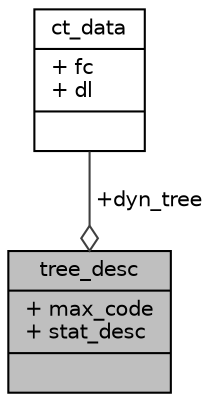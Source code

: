 digraph "tree_desc"
{
  edge [fontname="Helvetica",fontsize="10",labelfontname="Helvetica",labelfontsize="10"];
  node [fontname="Helvetica",fontsize="10",shape=record];
  Node1 [label="{tree_desc\n|+ max_code\l+ stat_desc\l|}",height=0.2,width=0.4,color="black", fillcolor="grey75", style="filled", fontcolor="black"];
  Node2 -> Node1 [color="grey25",fontsize="10",style="solid",label=" +dyn_tree" ,arrowhead="odiamond",fontname="Helvetica"];
  Node2 [label="{ct_data\n|+ fc\l+ dl\l|}",height=0.2,width=0.4,color="black", fillcolor="white", style="filled",URL="$deflate_8h.html#structct__data"];
}
